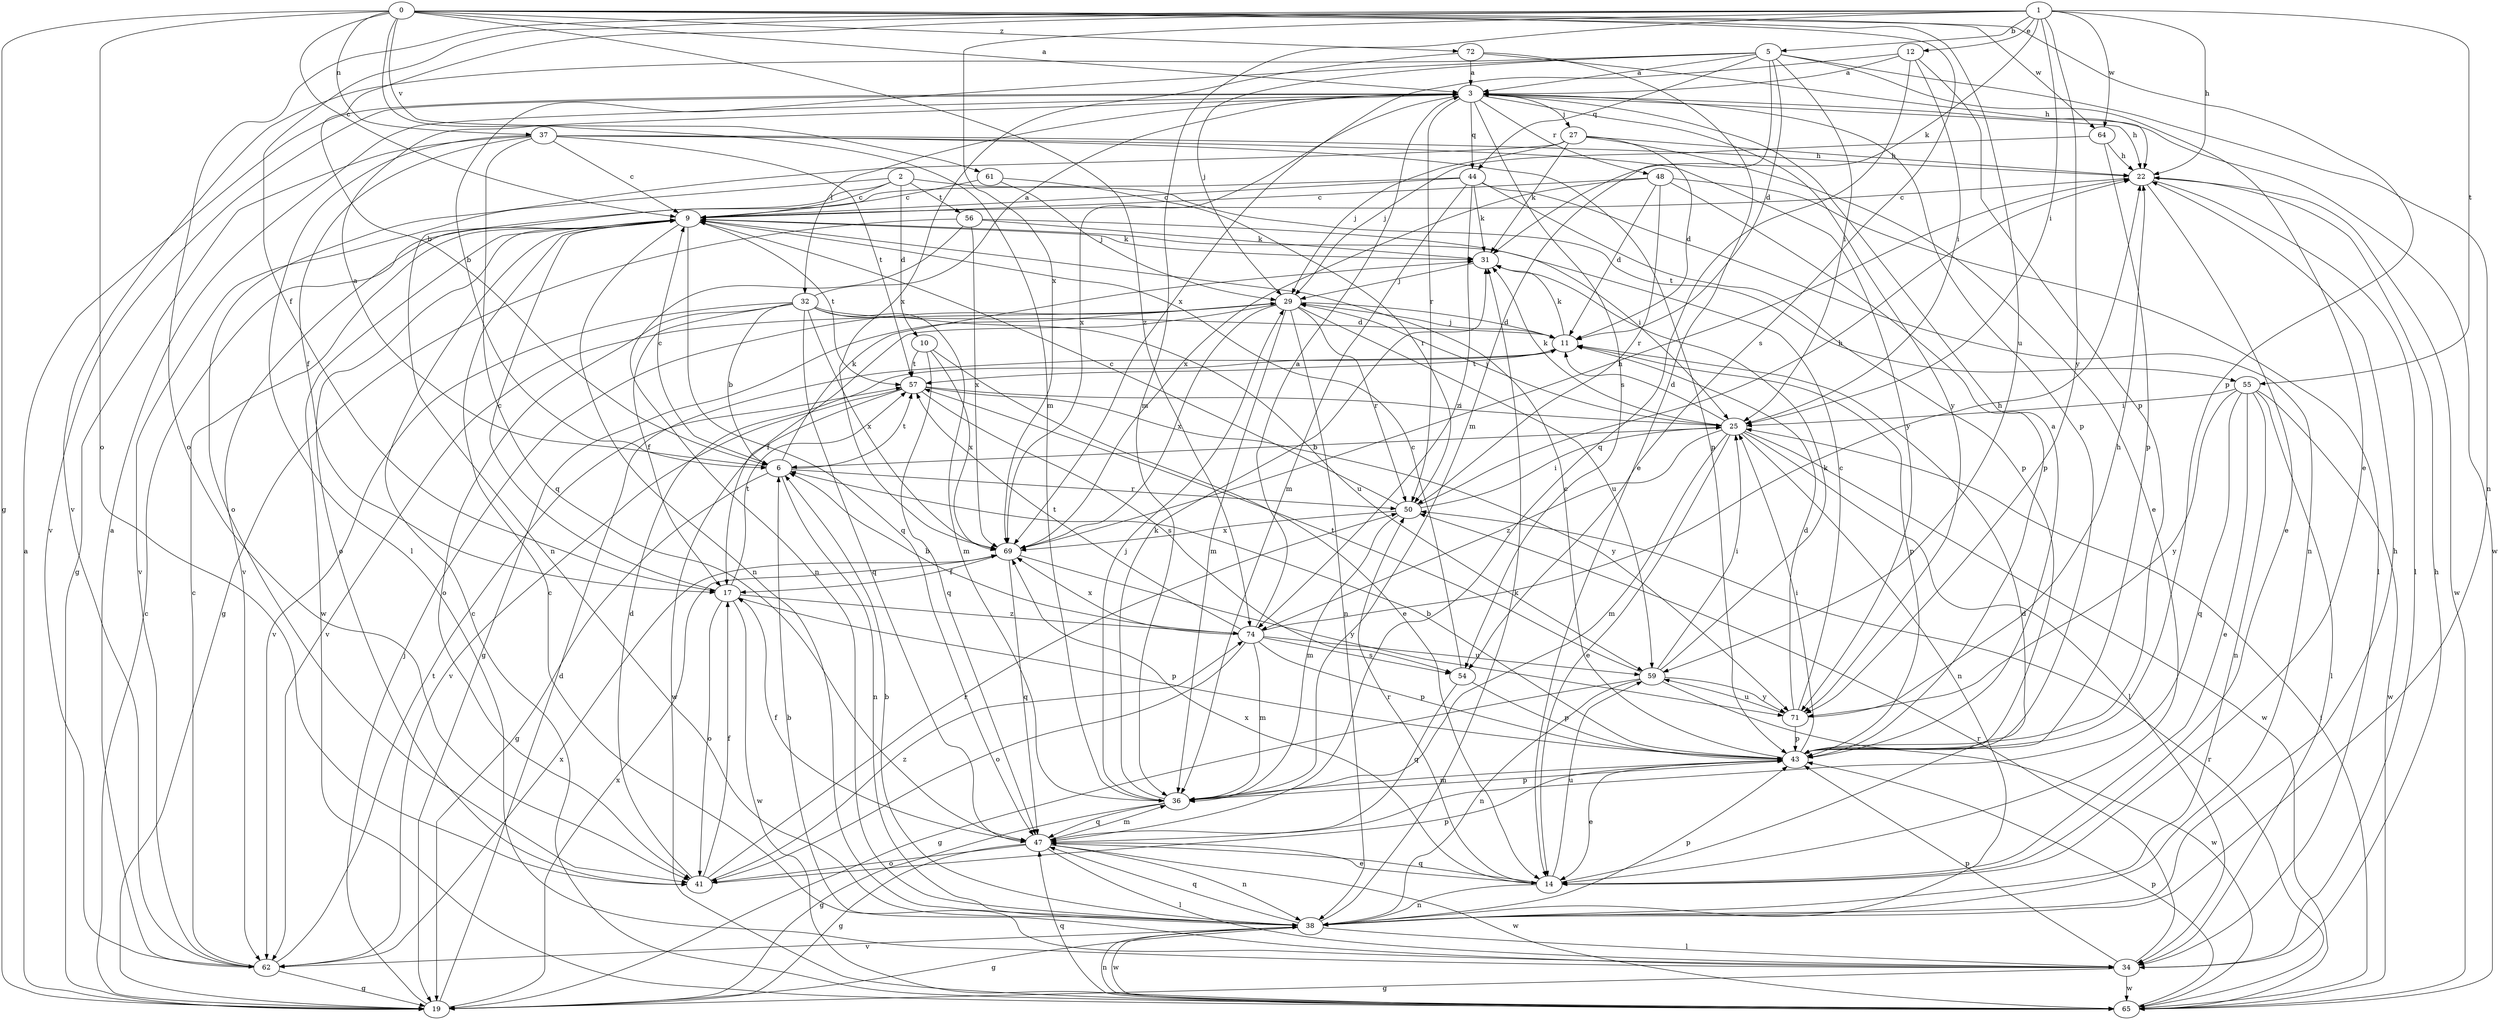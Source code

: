 strict digraph  {
0;
1;
2;
3;
5;
6;
9;
10;
11;
12;
14;
17;
19;
22;
25;
27;
29;
31;
32;
34;
36;
37;
38;
41;
43;
44;
47;
48;
50;
54;
55;
56;
57;
59;
61;
62;
64;
65;
69;
71;
72;
74;
0 -> 3  [label=a];
0 -> 9  [label=c];
0 -> 19  [label=g];
0 -> 36  [label=m];
0 -> 37  [label=n];
0 -> 41  [label=o];
0 -> 43  [label=p];
0 -> 54  [label=s];
0 -> 59  [label=u];
0 -> 61  [label=v];
0 -> 64  [label=w];
0 -> 72  [label=z];
0 -> 74  [label=z];
1 -> 5  [label=b];
1 -> 6  [label=b];
1 -> 12  [label=e];
1 -> 17  [label=f];
1 -> 22  [label=h];
1 -> 25  [label=i];
1 -> 31  [label=k];
1 -> 36  [label=m];
1 -> 41  [label=o];
1 -> 55  [label=t];
1 -> 64  [label=w];
1 -> 69  [label=x];
1 -> 71  [label=y];
2 -> 9  [label=c];
2 -> 10  [label=d];
2 -> 38  [label=n];
2 -> 55  [label=t];
2 -> 56  [label=t];
2 -> 62  [label=v];
3 -> 22  [label=h];
3 -> 27  [label=j];
3 -> 32  [label=l];
3 -> 43  [label=p];
3 -> 44  [label=q];
3 -> 48  [label=r];
3 -> 50  [label=r];
3 -> 54  [label=s];
3 -> 62  [label=v];
3 -> 65  [label=w];
3 -> 69  [label=x];
3 -> 71  [label=y];
5 -> 3  [label=a];
5 -> 6  [label=b];
5 -> 11  [label=d];
5 -> 14  [label=e];
5 -> 25  [label=i];
5 -> 29  [label=j];
5 -> 36  [label=m];
5 -> 38  [label=n];
5 -> 44  [label=q];
5 -> 62  [label=v];
6 -> 3  [label=a];
6 -> 9  [label=c];
6 -> 19  [label=g];
6 -> 31  [label=k];
6 -> 38  [label=n];
6 -> 50  [label=r];
6 -> 57  [label=t];
9 -> 31  [label=k];
9 -> 38  [label=n];
9 -> 41  [label=o];
9 -> 47  [label=q];
9 -> 57  [label=t];
9 -> 65  [label=w];
10 -> 14  [label=e];
10 -> 47  [label=q];
10 -> 57  [label=t];
10 -> 69  [label=x];
11 -> 29  [label=j];
11 -> 31  [label=k];
11 -> 43  [label=p];
11 -> 57  [label=t];
12 -> 3  [label=a];
12 -> 25  [label=i];
12 -> 43  [label=p];
12 -> 47  [label=q];
12 -> 69  [label=x];
14 -> 11  [label=d];
14 -> 38  [label=n];
14 -> 47  [label=q];
14 -> 50  [label=r];
14 -> 59  [label=u];
14 -> 69  [label=x];
17 -> 9  [label=c];
17 -> 41  [label=o];
17 -> 43  [label=p];
17 -> 57  [label=t];
17 -> 65  [label=w];
17 -> 74  [label=z];
19 -> 3  [label=a];
19 -> 9  [label=c];
19 -> 11  [label=d];
19 -> 29  [label=j];
19 -> 69  [label=x];
22 -> 9  [label=c];
22 -> 14  [label=e];
22 -> 34  [label=l];
22 -> 65  [label=w];
25 -> 6  [label=b];
25 -> 11  [label=d];
25 -> 14  [label=e];
25 -> 29  [label=j];
25 -> 31  [label=k];
25 -> 34  [label=l];
25 -> 36  [label=m];
25 -> 38  [label=n];
25 -> 65  [label=w];
25 -> 74  [label=z];
27 -> 11  [label=d];
27 -> 14  [label=e];
27 -> 22  [label=h];
27 -> 29  [label=j];
27 -> 31  [label=k];
27 -> 41  [label=o];
29 -> 11  [label=d];
29 -> 17  [label=f];
29 -> 19  [label=g];
29 -> 36  [label=m];
29 -> 38  [label=n];
29 -> 50  [label=r];
29 -> 59  [label=u];
29 -> 62  [label=v];
29 -> 69  [label=x];
31 -> 29  [label=j];
32 -> 3  [label=a];
32 -> 6  [label=b];
32 -> 11  [label=d];
32 -> 17  [label=f];
32 -> 36  [label=m];
32 -> 41  [label=o];
32 -> 47  [label=q];
32 -> 59  [label=u];
32 -> 62  [label=v];
32 -> 69  [label=x];
34 -> 6  [label=b];
34 -> 9  [label=c];
34 -> 19  [label=g];
34 -> 22  [label=h];
34 -> 43  [label=p];
34 -> 50  [label=r];
34 -> 65  [label=w];
36 -> 19  [label=g];
36 -> 29  [label=j];
36 -> 31  [label=k];
36 -> 43  [label=p];
36 -> 47  [label=q];
37 -> 9  [label=c];
37 -> 17  [label=f];
37 -> 19  [label=g];
37 -> 22  [label=h];
37 -> 34  [label=l];
37 -> 43  [label=p];
37 -> 47  [label=q];
37 -> 57  [label=t];
37 -> 71  [label=y];
38 -> 6  [label=b];
38 -> 19  [label=g];
38 -> 22  [label=h];
38 -> 31  [label=k];
38 -> 34  [label=l];
38 -> 43  [label=p];
38 -> 47  [label=q];
38 -> 62  [label=v];
38 -> 65  [label=w];
41 -> 11  [label=d];
41 -> 17  [label=f];
41 -> 43  [label=p];
41 -> 50  [label=r];
41 -> 74  [label=z];
43 -> 3  [label=a];
43 -> 6  [label=b];
43 -> 9  [label=c];
43 -> 14  [label=e];
43 -> 25  [label=i];
43 -> 36  [label=m];
44 -> 9  [label=c];
44 -> 31  [label=k];
44 -> 36  [label=m];
44 -> 38  [label=n];
44 -> 43  [label=p];
44 -> 62  [label=v];
44 -> 74  [label=z];
47 -> 14  [label=e];
47 -> 17  [label=f];
47 -> 19  [label=g];
47 -> 34  [label=l];
47 -> 36  [label=m];
47 -> 38  [label=n];
47 -> 41  [label=o];
47 -> 65  [label=w];
48 -> 9  [label=c];
48 -> 11  [label=d];
48 -> 34  [label=l];
48 -> 43  [label=p];
48 -> 50  [label=r];
48 -> 69  [label=x];
50 -> 9  [label=c];
50 -> 22  [label=h];
50 -> 25  [label=i];
50 -> 36  [label=m];
50 -> 69  [label=x];
54 -> 9  [label=c];
54 -> 43  [label=p];
54 -> 47  [label=q];
55 -> 14  [label=e];
55 -> 25  [label=i];
55 -> 34  [label=l];
55 -> 38  [label=n];
55 -> 47  [label=q];
55 -> 65  [label=w];
55 -> 71  [label=y];
56 -> 19  [label=g];
56 -> 25  [label=i];
56 -> 31  [label=k];
56 -> 38  [label=n];
56 -> 69  [label=x];
57 -> 25  [label=i];
57 -> 54  [label=s];
57 -> 62  [label=v];
57 -> 65  [label=w];
57 -> 71  [label=y];
59 -> 19  [label=g];
59 -> 25  [label=i];
59 -> 31  [label=k];
59 -> 38  [label=n];
59 -> 57  [label=t];
59 -> 65  [label=w];
59 -> 71  [label=y];
61 -> 9  [label=c];
61 -> 29  [label=j];
61 -> 50  [label=r];
62 -> 3  [label=a];
62 -> 9  [label=c];
62 -> 19  [label=g];
62 -> 57  [label=t];
62 -> 69  [label=x];
64 -> 22  [label=h];
64 -> 29  [label=j];
64 -> 43  [label=p];
65 -> 9  [label=c];
65 -> 25  [label=i];
65 -> 38  [label=n];
65 -> 43  [label=p];
65 -> 47  [label=q];
65 -> 50  [label=r];
69 -> 17  [label=f];
69 -> 22  [label=h];
69 -> 47  [label=q];
69 -> 71  [label=y];
71 -> 9  [label=c];
71 -> 11  [label=d];
71 -> 22  [label=h];
71 -> 43  [label=p];
71 -> 59  [label=u];
72 -> 3  [label=a];
72 -> 14  [label=e];
72 -> 22  [label=h];
72 -> 69  [label=x];
74 -> 3  [label=a];
74 -> 6  [label=b];
74 -> 22  [label=h];
74 -> 36  [label=m];
74 -> 41  [label=o];
74 -> 43  [label=p];
74 -> 54  [label=s];
74 -> 57  [label=t];
74 -> 59  [label=u];
74 -> 69  [label=x];
}
